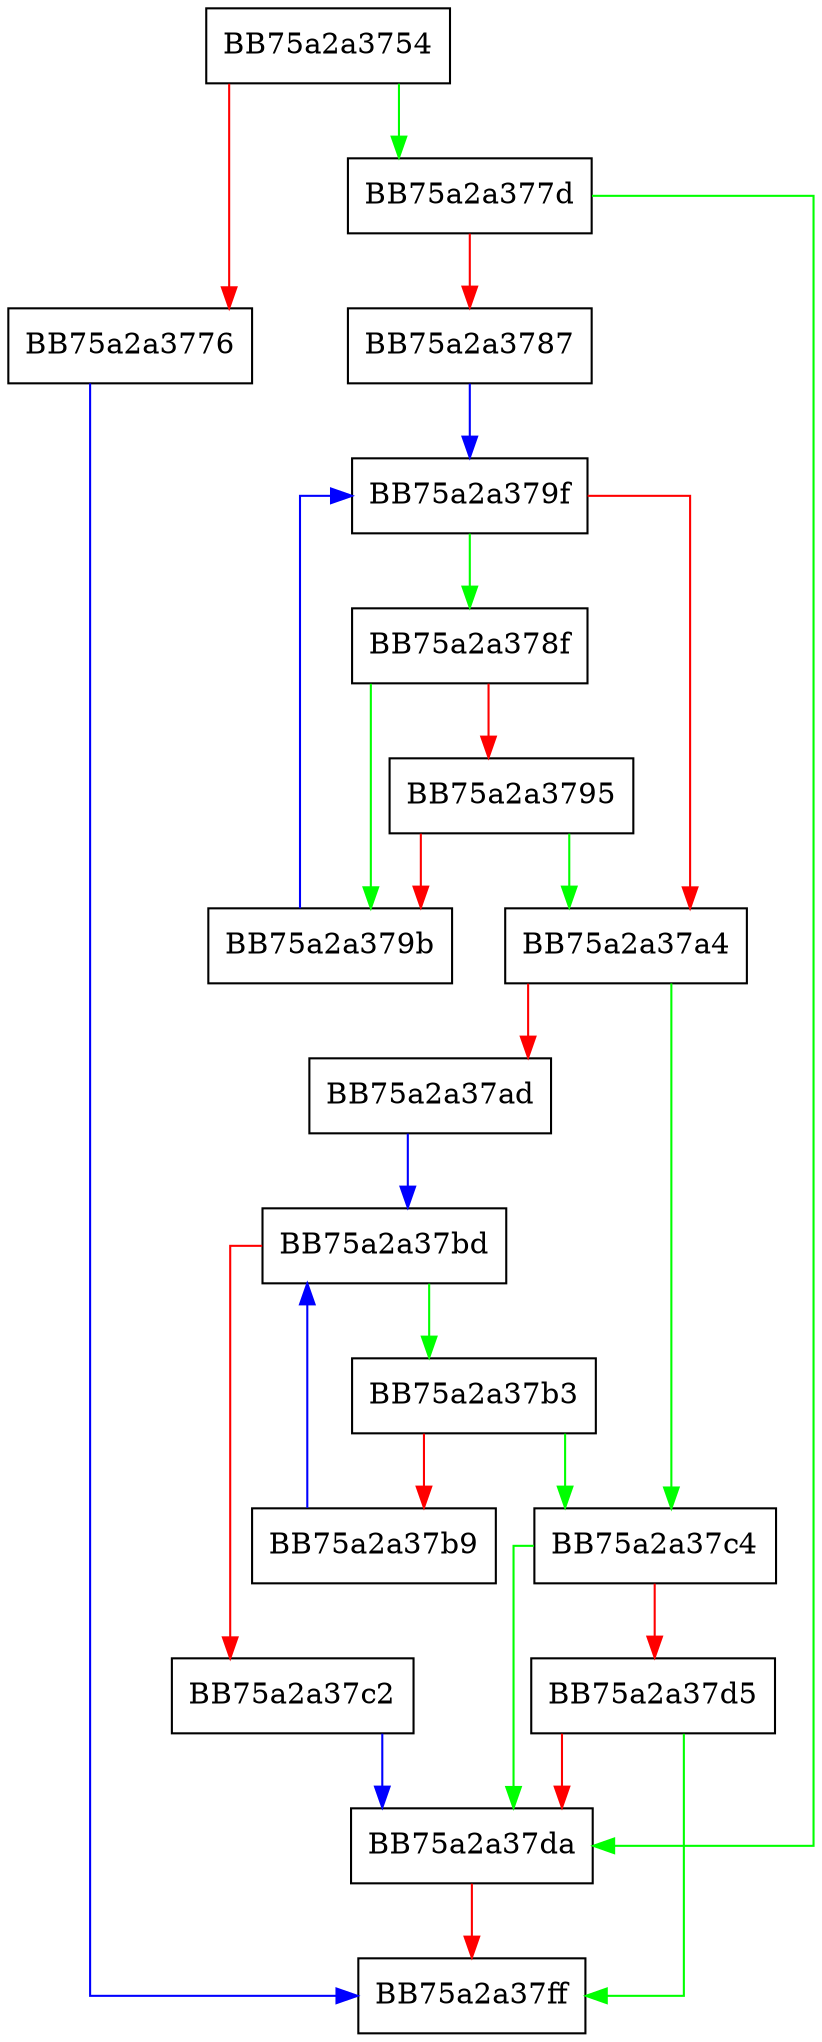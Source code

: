 digraph sqlite3PcacheFetchStress {
  node [shape="box"];
  graph [splines=ortho];
  BB75a2a3754 -> BB75a2a377d [color="green"];
  BB75a2a3754 -> BB75a2a3776 [color="red"];
  BB75a2a3776 -> BB75a2a37ff [color="blue"];
  BB75a2a377d -> BB75a2a37da [color="green"];
  BB75a2a377d -> BB75a2a3787 [color="red"];
  BB75a2a3787 -> BB75a2a379f [color="blue"];
  BB75a2a378f -> BB75a2a379b [color="green"];
  BB75a2a378f -> BB75a2a3795 [color="red"];
  BB75a2a3795 -> BB75a2a37a4 [color="green"];
  BB75a2a3795 -> BB75a2a379b [color="red"];
  BB75a2a379b -> BB75a2a379f [color="blue"];
  BB75a2a379f -> BB75a2a378f [color="green"];
  BB75a2a379f -> BB75a2a37a4 [color="red"];
  BB75a2a37a4 -> BB75a2a37c4 [color="green"];
  BB75a2a37a4 -> BB75a2a37ad [color="red"];
  BB75a2a37ad -> BB75a2a37bd [color="blue"];
  BB75a2a37b3 -> BB75a2a37c4 [color="green"];
  BB75a2a37b3 -> BB75a2a37b9 [color="red"];
  BB75a2a37b9 -> BB75a2a37bd [color="blue"];
  BB75a2a37bd -> BB75a2a37b3 [color="green"];
  BB75a2a37bd -> BB75a2a37c2 [color="red"];
  BB75a2a37c2 -> BB75a2a37da [color="blue"];
  BB75a2a37c4 -> BB75a2a37da [color="green"];
  BB75a2a37c4 -> BB75a2a37d5 [color="red"];
  BB75a2a37d5 -> BB75a2a37ff [color="green"];
  BB75a2a37d5 -> BB75a2a37da [color="red"];
  BB75a2a37da -> BB75a2a37ff [color="red"];
}